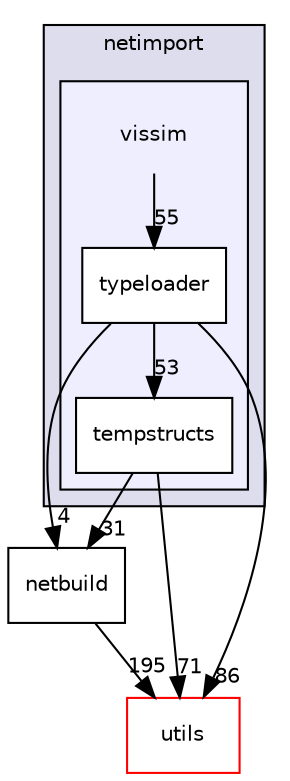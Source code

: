 digraph "vissim" {
  compound=true
  node [ fontsize="10", fontname="Helvetica"];
  edge [ labelfontsize="10", labelfontname="Helvetica"];
  subgraph clusterdir_746f80dc0e109455c6ac2100ba969ae0 {
    graph [ bgcolor="#ddddee", pencolor="black", label="netimport" fontname="Helvetica", fontsize="10", URL="dir_746f80dc0e109455c6ac2100ba969ae0.html"]
  subgraph clusterdir_065693dadfb8cac09adda542d4b739d2 {
    graph [ bgcolor="#eeeeff", pencolor="black", label="" URL="dir_065693dadfb8cac09adda542d4b739d2.html"];
    dir_065693dadfb8cac09adda542d4b739d2 [shape=plaintext label="vissim"];
    dir_7834bfd8ef97bf9c2753aaac60d31afc [shape=box label="tempstructs" color="black" fillcolor="white" style="filled" URL="dir_7834bfd8ef97bf9c2753aaac60d31afc.html"];
    dir_b75df04c5aeea46b42f844da0eab4380 [shape=box label="typeloader" color="black" fillcolor="white" style="filled" URL="dir_b75df04c5aeea46b42f844da0eab4380.html"];
  }
  }
  dir_e9047a435ec4d2bfab37557159d61999 [shape=box label="netbuild" URL="dir_e9047a435ec4d2bfab37557159d61999.html"];
  dir_313caf1132e152dd9b58bea13a4052ca [shape=box label="utils" fillcolor="white" style="filled" color="red" URL="dir_313caf1132e152dd9b58bea13a4052ca.html"];
  dir_e9047a435ec4d2bfab37557159d61999->dir_313caf1132e152dd9b58bea13a4052ca [headlabel="195", labeldistance=1.5 headhref="dir_000051_000001.html"];
  dir_b75df04c5aeea46b42f844da0eab4380->dir_e9047a435ec4d2bfab37557159d61999 [headlabel="4", labeldistance=1.5 headhref="dir_000056_000051.html"];
  dir_b75df04c5aeea46b42f844da0eab4380->dir_7834bfd8ef97bf9c2753aaac60d31afc [headlabel="53", labeldistance=1.5 headhref="dir_000056_000055.html"];
  dir_b75df04c5aeea46b42f844da0eab4380->dir_313caf1132e152dd9b58bea13a4052ca [headlabel="86", labeldistance=1.5 headhref="dir_000056_000001.html"];
  dir_7834bfd8ef97bf9c2753aaac60d31afc->dir_e9047a435ec4d2bfab37557159d61999 [headlabel="31", labeldistance=1.5 headhref="dir_000055_000051.html"];
  dir_7834bfd8ef97bf9c2753aaac60d31afc->dir_313caf1132e152dd9b58bea13a4052ca [headlabel="71", labeldistance=1.5 headhref="dir_000055_000001.html"];
  dir_065693dadfb8cac09adda542d4b739d2->dir_b75df04c5aeea46b42f844da0eab4380 [headlabel="55", labeldistance=1.5 headhref="dir_000054_000056.html"];
}

